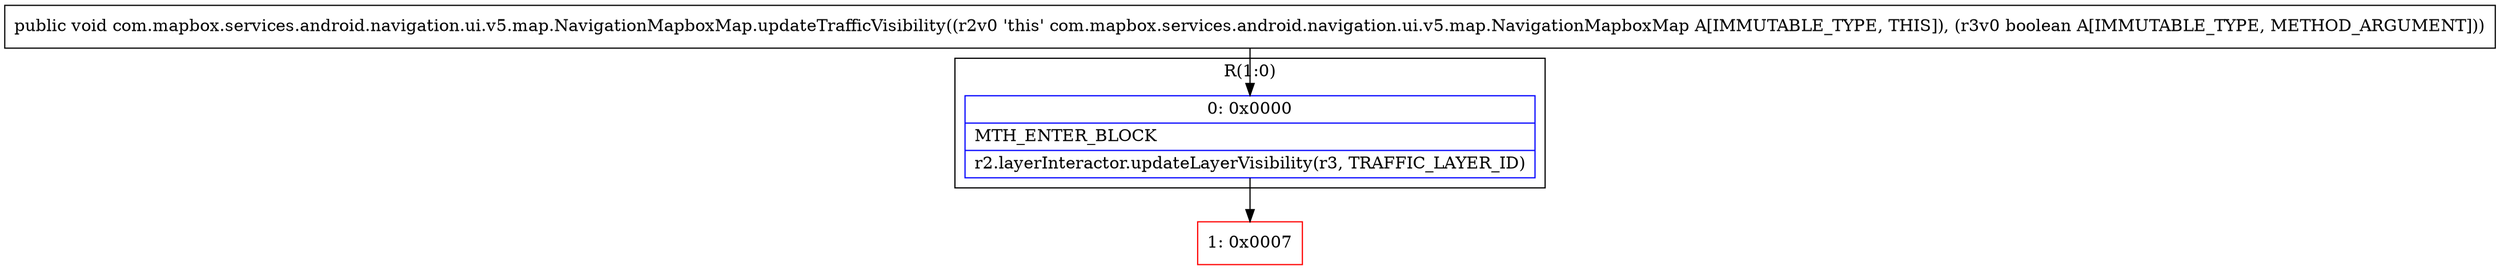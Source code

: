 digraph "CFG forcom.mapbox.services.android.navigation.ui.v5.map.NavigationMapboxMap.updateTrafficVisibility(Z)V" {
subgraph cluster_Region_2108389556 {
label = "R(1:0)";
node [shape=record,color=blue];
Node_0 [shape=record,label="{0\:\ 0x0000|MTH_ENTER_BLOCK\l|r2.layerInteractor.updateLayerVisibility(r3, TRAFFIC_LAYER_ID)\l}"];
}
Node_1 [shape=record,color=red,label="{1\:\ 0x0007}"];
MethodNode[shape=record,label="{public void com.mapbox.services.android.navigation.ui.v5.map.NavigationMapboxMap.updateTrafficVisibility((r2v0 'this' com.mapbox.services.android.navigation.ui.v5.map.NavigationMapboxMap A[IMMUTABLE_TYPE, THIS]), (r3v0 boolean A[IMMUTABLE_TYPE, METHOD_ARGUMENT])) }"];
MethodNode -> Node_0;
Node_0 -> Node_1;
}

